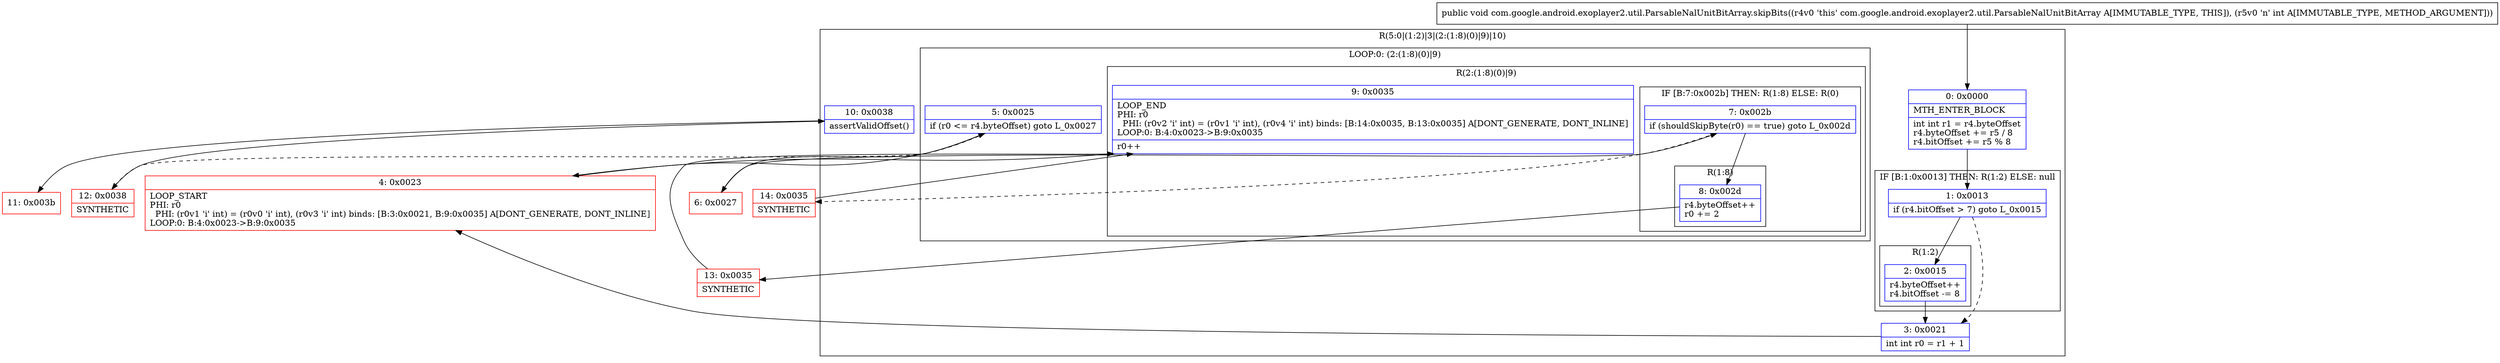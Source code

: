 digraph "CFG forcom.google.android.exoplayer2.util.ParsableNalUnitBitArray.skipBits(I)V" {
subgraph cluster_Region_1345334915 {
label = "R(5:0|(1:2)|3|(2:(1:8)(0)|9)|10)";
node [shape=record,color=blue];
Node_0 [shape=record,label="{0\:\ 0x0000|MTH_ENTER_BLOCK\l|int int r1 = r4.byteOffset\lr4.byteOffset += r5 \/ 8\lr4.bitOffset += r5 % 8\l}"];
subgraph cluster_IfRegion_432424878 {
label = "IF [B:1:0x0013] THEN: R(1:2) ELSE: null";
node [shape=record,color=blue];
Node_1 [shape=record,label="{1\:\ 0x0013|if (r4.bitOffset \> 7) goto L_0x0015\l}"];
subgraph cluster_Region_111089131 {
label = "R(1:2)";
node [shape=record,color=blue];
Node_2 [shape=record,label="{2\:\ 0x0015|r4.byteOffset++\lr4.bitOffset \-= 8\l}"];
}
}
Node_3 [shape=record,label="{3\:\ 0x0021|int int r0 = r1 + 1\l}"];
subgraph cluster_LoopRegion_356115450 {
label = "LOOP:0: (2:(1:8)(0)|9)";
node [shape=record,color=blue];
Node_5 [shape=record,label="{5\:\ 0x0025|if (r0 \<= r4.byteOffset) goto L_0x0027\l}"];
subgraph cluster_Region_777419779 {
label = "R(2:(1:8)(0)|9)";
node [shape=record,color=blue];
subgraph cluster_IfRegion_1152156648 {
label = "IF [B:7:0x002b] THEN: R(1:8) ELSE: R(0)";
node [shape=record,color=blue];
Node_7 [shape=record,label="{7\:\ 0x002b|if (shouldSkipByte(r0) == true) goto L_0x002d\l}"];
subgraph cluster_Region_2073295796 {
label = "R(1:8)";
node [shape=record,color=blue];
Node_8 [shape=record,label="{8\:\ 0x002d|r4.byteOffset++\lr0 += 2\l}"];
}
subgraph cluster_Region_891306482 {
label = "R(0)";
node [shape=record,color=blue];
}
}
Node_9 [shape=record,label="{9\:\ 0x0035|LOOP_END\lPHI: r0 \l  PHI: (r0v2 'i' int) = (r0v1 'i' int), (r0v4 'i' int) binds: [B:14:0x0035, B:13:0x0035] A[DONT_GENERATE, DONT_INLINE]\lLOOP:0: B:4:0x0023\-\>B:9:0x0035\l|r0++\l}"];
}
}
Node_10 [shape=record,label="{10\:\ 0x0038|assertValidOffset()\l}"];
}
Node_4 [shape=record,color=red,label="{4\:\ 0x0023|LOOP_START\lPHI: r0 \l  PHI: (r0v1 'i' int) = (r0v0 'i' int), (r0v3 'i' int) binds: [B:3:0x0021, B:9:0x0035] A[DONT_GENERATE, DONT_INLINE]\lLOOP:0: B:4:0x0023\-\>B:9:0x0035\l}"];
Node_6 [shape=record,color=red,label="{6\:\ 0x0027}"];
Node_11 [shape=record,color=red,label="{11\:\ 0x003b}"];
Node_12 [shape=record,color=red,label="{12\:\ 0x0038|SYNTHETIC\l}"];
Node_13 [shape=record,color=red,label="{13\:\ 0x0035|SYNTHETIC\l}"];
Node_14 [shape=record,color=red,label="{14\:\ 0x0035|SYNTHETIC\l}"];
MethodNode[shape=record,label="{public void com.google.android.exoplayer2.util.ParsableNalUnitBitArray.skipBits((r4v0 'this' com.google.android.exoplayer2.util.ParsableNalUnitBitArray A[IMMUTABLE_TYPE, THIS]), (r5v0 'n' int A[IMMUTABLE_TYPE, METHOD_ARGUMENT])) }"];
MethodNode -> Node_0;
Node_0 -> Node_1;
Node_1 -> Node_2;
Node_1 -> Node_3[style=dashed];
Node_2 -> Node_3;
Node_3 -> Node_4;
Node_5 -> Node_6;
Node_5 -> Node_12[style=dashed];
Node_7 -> Node_8;
Node_7 -> Node_14[style=dashed];
Node_8 -> Node_13;
Node_9 -> Node_4;
Node_10 -> Node_11;
Node_4 -> Node_5;
Node_6 -> Node_7;
Node_12 -> Node_10;
Node_13 -> Node_9;
Node_14 -> Node_9;
}

